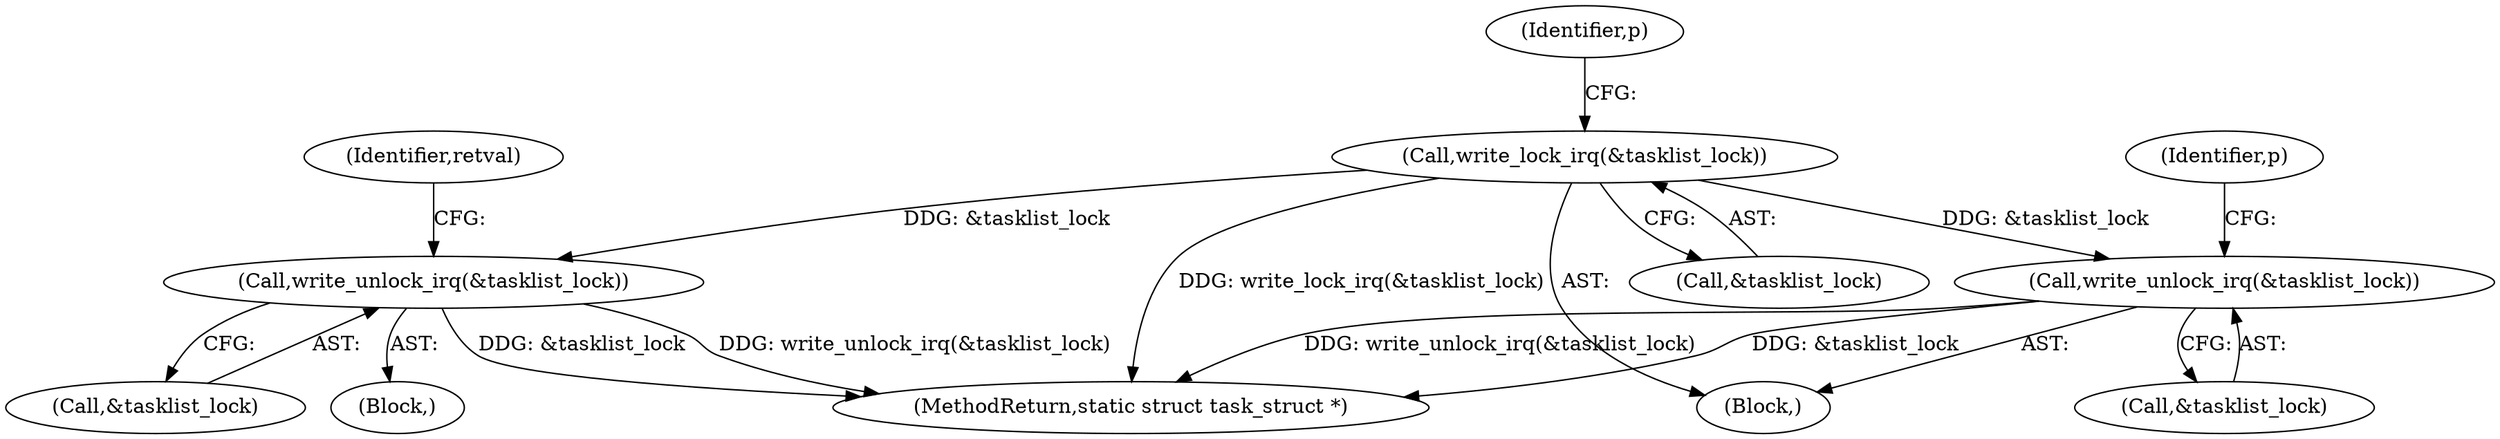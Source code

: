 digraph "0_linux_b69f2292063d2caf37ca9aec7d63ded203701bf3_1@API" {
"1000810" [label="(Call,write_lock_irq(&tasklist_lock))"];
"1000902" [label="(Call,write_unlock_irq(&tasklist_lock))"];
"1001047" [label="(Call,write_unlock_irq(&tasklist_lock))"];
"1000902" [label="(Call,write_unlock_irq(&tasklist_lock))"];
"1000815" [label="(Identifier,p)"];
"1001047" [label="(Call,write_unlock_irq(&tasklist_lock))"];
"1000130" [label="(Block,)"];
"1000811" [label="(Call,&tasklist_lock)"];
"1001151" [label="(MethodReturn,static struct task_struct *)"];
"1001051" [label="(Identifier,p)"];
"1001048" [label="(Call,&tasklist_lock)"];
"1000810" [label="(Call,write_lock_irq(&tasklist_lock))"];
"1000906" [label="(Identifier,retval)"];
"1000903" [label="(Call,&tasklist_lock)"];
"1000894" [label="(Block,)"];
"1000810" -> "1000130"  [label="AST: "];
"1000810" -> "1000811"  [label="CFG: "];
"1000811" -> "1000810"  [label="AST: "];
"1000815" -> "1000810"  [label="CFG: "];
"1000810" -> "1001151"  [label="DDG: write_lock_irq(&tasklist_lock)"];
"1000810" -> "1000902"  [label="DDG: &tasklist_lock"];
"1000810" -> "1001047"  [label="DDG: &tasklist_lock"];
"1000902" -> "1000894"  [label="AST: "];
"1000902" -> "1000903"  [label="CFG: "];
"1000903" -> "1000902"  [label="AST: "];
"1000906" -> "1000902"  [label="CFG: "];
"1000902" -> "1001151"  [label="DDG: &tasklist_lock"];
"1000902" -> "1001151"  [label="DDG: write_unlock_irq(&tasklist_lock)"];
"1001047" -> "1000130"  [label="AST: "];
"1001047" -> "1001048"  [label="CFG: "];
"1001048" -> "1001047"  [label="AST: "];
"1001051" -> "1001047"  [label="CFG: "];
"1001047" -> "1001151"  [label="DDG: write_unlock_irq(&tasklist_lock)"];
"1001047" -> "1001151"  [label="DDG: &tasklist_lock"];
}

